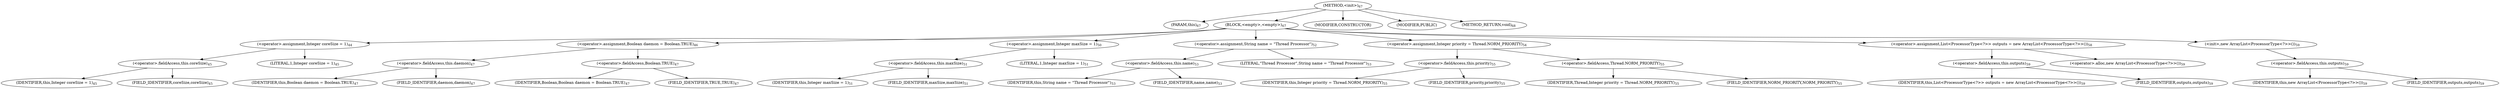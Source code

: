 digraph "&lt;init&gt;" {  
"148" [label = <(METHOD,&lt;init&gt;)<SUB>67</SUB>> ]
"149" [label = <(PARAM,this)<SUB>67</SUB>> ]
"150" [label = <(BLOCK,&lt;empty&gt;,&lt;empty&gt;)<SUB>67</SUB>> ]
"151" [label = <(&lt;operator&gt;.assignment,Integer coreSize = 1)<SUB>44</SUB>> ]
"152" [label = <(&lt;operator&gt;.fieldAccess,this.coreSize)<SUB>45</SUB>> ]
"153" [label = <(IDENTIFIER,this,Integer coreSize = 1)<SUB>45</SUB>> ]
"154" [label = <(FIELD_IDENTIFIER,coreSize,coreSize)<SUB>45</SUB>> ]
"155" [label = <(LITERAL,1,Integer coreSize = 1)<SUB>45</SUB>> ]
"156" [label = <(&lt;operator&gt;.assignment,Boolean daemon = Boolean.TRUE)<SUB>46</SUB>> ]
"157" [label = <(&lt;operator&gt;.fieldAccess,this.daemon)<SUB>47</SUB>> ]
"158" [label = <(IDENTIFIER,this,Boolean daemon = Boolean.TRUE)<SUB>47</SUB>> ]
"159" [label = <(FIELD_IDENTIFIER,daemon,daemon)<SUB>47</SUB>> ]
"160" [label = <(&lt;operator&gt;.fieldAccess,Boolean.TRUE)<SUB>47</SUB>> ]
"161" [label = <(IDENTIFIER,Boolean,Boolean daemon = Boolean.TRUE)<SUB>47</SUB>> ]
"162" [label = <(FIELD_IDENTIFIER,TRUE,TRUE)<SUB>47</SUB>> ]
"163" [label = <(&lt;operator&gt;.assignment,Integer maxSize = 1)<SUB>50</SUB>> ]
"164" [label = <(&lt;operator&gt;.fieldAccess,this.maxSize)<SUB>51</SUB>> ]
"165" [label = <(IDENTIFIER,this,Integer maxSize = 1)<SUB>51</SUB>> ]
"166" [label = <(FIELD_IDENTIFIER,maxSize,maxSize)<SUB>51</SUB>> ]
"167" [label = <(LITERAL,1,Integer maxSize = 1)<SUB>51</SUB>> ]
"168" [label = <(&lt;operator&gt;.assignment,String name = &quot;Thread Processor&quot;)<SUB>52</SUB>> ]
"169" [label = <(&lt;operator&gt;.fieldAccess,this.name)<SUB>53</SUB>> ]
"170" [label = <(IDENTIFIER,this,String name = &quot;Thread Processor&quot;)<SUB>53</SUB>> ]
"171" [label = <(FIELD_IDENTIFIER,name,name)<SUB>53</SUB>> ]
"172" [label = <(LITERAL,&quot;Thread Processor&quot;,String name = &quot;Thread Processor&quot;)<SUB>53</SUB>> ]
"173" [label = <(&lt;operator&gt;.assignment,Integer priority = Thread.NORM_PRIORITY)<SUB>54</SUB>> ]
"174" [label = <(&lt;operator&gt;.fieldAccess,this.priority)<SUB>55</SUB>> ]
"175" [label = <(IDENTIFIER,this,Integer priority = Thread.NORM_PRIORITY)<SUB>55</SUB>> ]
"176" [label = <(FIELD_IDENTIFIER,priority,priority)<SUB>55</SUB>> ]
"177" [label = <(&lt;operator&gt;.fieldAccess,Thread.NORM_PRIORITY)<SUB>55</SUB>> ]
"178" [label = <(IDENTIFIER,Thread,Integer priority = Thread.NORM_PRIORITY)<SUB>55</SUB>> ]
"179" [label = <(FIELD_IDENTIFIER,NORM_PRIORITY,NORM_PRIORITY)<SUB>55</SUB>> ]
"180" [label = <(&lt;operator&gt;.assignment,List&lt;ProcessorType&lt;?&gt;&gt; outputs = new ArrayList&lt;ProcessorType&lt;?&gt;&gt;())<SUB>58</SUB>> ]
"181" [label = <(&lt;operator&gt;.fieldAccess,this.outputs)<SUB>59</SUB>> ]
"182" [label = <(IDENTIFIER,this,List&lt;ProcessorType&lt;?&gt;&gt; outputs = new ArrayList&lt;ProcessorType&lt;?&gt;&gt;())<SUB>59</SUB>> ]
"183" [label = <(FIELD_IDENTIFIER,outputs,outputs)<SUB>59</SUB>> ]
"184" [label = <(&lt;operator&gt;.alloc,new ArrayList&lt;ProcessorType&lt;?&gt;&gt;())<SUB>59</SUB>> ]
"185" [label = <(&lt;init&gt;,new ArrayList&lt;ProcessorType&lt;?&gt;&gt;())<SUB>59</SUB>> ]
"186" [label = <(&lt;operator&gt;.fieldAccess,this.outputs)<SUB>59</SUB>> ]
"187" [label = <(IDENTIFIER,this,new ArrayList&lt;ProcessorType&lt;?&gt;&gt;())<SUB>59</SUB>> ]
"188" [label = <(FIELD_IDENTIFIER,outputs,outputs)<SUB>59</SUB>> ]
"189" [label = <(MODIFIER,CONSTRUCTOR)> ]
"190" [label = <(MODIFIER,PUBLIC)> ]
"191" [label = <(METHOD_RETURN,void)<SUB>68</SUB>> ]
  "148" -> "149" 
  "148" -> "150" 
  "148" -> "189" 
  "148" -> "190" 
  "148" -> "191" 
  "150" -> "151" 
  "150" -> "156" 
  "150" -> "163" 
  "150" -> "168" 
  "150" -> "173" 
  "150" -> "180" 
  "150" -> "185" 
  "151" -> "152" 
  "151" -> "155" 
  "152" -> "153" 
  "152" -> "154" 
  "156" -> "157" 
  "156" -> "160" 
  "157" -> "158" 
  "157" -> "159" 
  "160" -> "161" 
  "160" -> "162" 
  "163" -> "164" 
  "163" -> "167" 
  "164" -> "165" 
  "164" -> "166" 
  "168" -> "169" 
  "168" -> "172" 
  "169" -> "170" 
  "169" -> "171" 
  "173" -> "174" 
  "173" -> "177" 
  "174" -> "175" 
  "174" -> "176" 
  "177" -> "178" 
  "177" -> "179" 
  "180" -> "181" 
  "180" -> "184" 
  "181" -> "182" 
  "181" -> "183" 
  "185" -> "186" 
  "186" -> "187" 
  "186" -> "188" 
}

